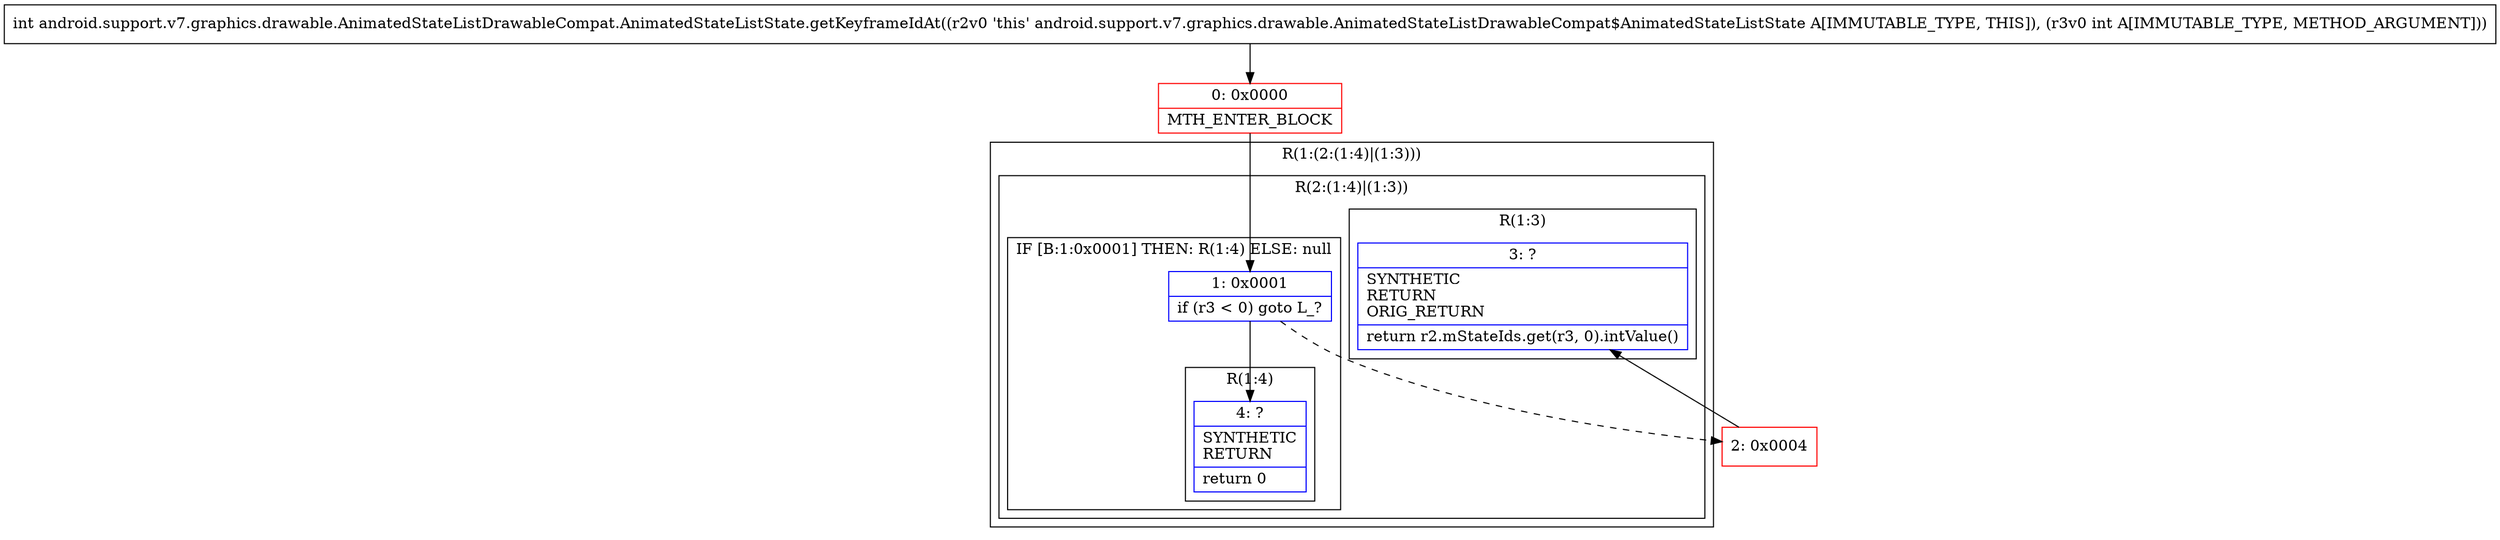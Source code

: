 digraph "CFG forandroid.support.v7.graphics.drawable.AnimatedStateListDrawableCompat.AnimatedStateListState.getKeyframeIdAt(I)I" {
subgraph cluster_Region_53864259 {
label = "R(1:(2:(1:4)|(1:3)))";
node [shape=record,color=blue];
subgraph cluster_Region_1653397557 {
label = "R(2:(1:4)|(1:3))";
node [shape=record,color=blue];
subgraph cluster_IfRegion_1041173774 {
label = "IF [B:1:0x0001] THEN: R(1:4) ELSE: null";
node [shape=record,color=blue];
Node_1 [shape=record,label="{1\:\ 0x0001|if (r3 \< 0) goto L_?\l}"];
subgraph cluster_Region_2046820697 {
label = "R(1:4)";
node [shape=record,color=blue];
Node_4 [shape=record,label="{4\:\ ?|SYNTHETIC\lRETURN\l|return 0\l}"];
}
}
subgraph cluster_Region_1445195429 {
label = "R(1:3)";
node [shape=record,color=blue];
Node_3 [shape=record,label="{3\:\ ?|SYNTHETIC\lRETURN\lORIG_RETURN\l|return r2.mStateIds.get(r3, 0).intValue()\l}"];
}
}
}
Node_0 [shape=record,color=red,label="{0\:\ 0x0000|MTH_ENTER_BLOCK\l}"];
Node_2 [shape=record,color=red,label="{2\:\ 0x0004}"];
MethodNode[shape=record,label="{int android.support.v7.graphics.drawable.AnimatedStateListDrawableCompat.AnimatedStateListState.getKeyframeIdAt((r2v0 'this' android.support.v7.graphics.drawable.AnimatedStateListDrawableCompat$AnimatedStateListState A[IMMUTABLE_TYPE, THIS]), (r3v0 int A[IMMUTABLE_TYPE, METHOD_ARGUMENT])) }"];
MethodNode -> Node_0;
Node_1 -> Node_2[style=dashed];
Node_1 -> Node_4;
Node_0 -> Node_1;
Node_2 -> Node_3;
}

